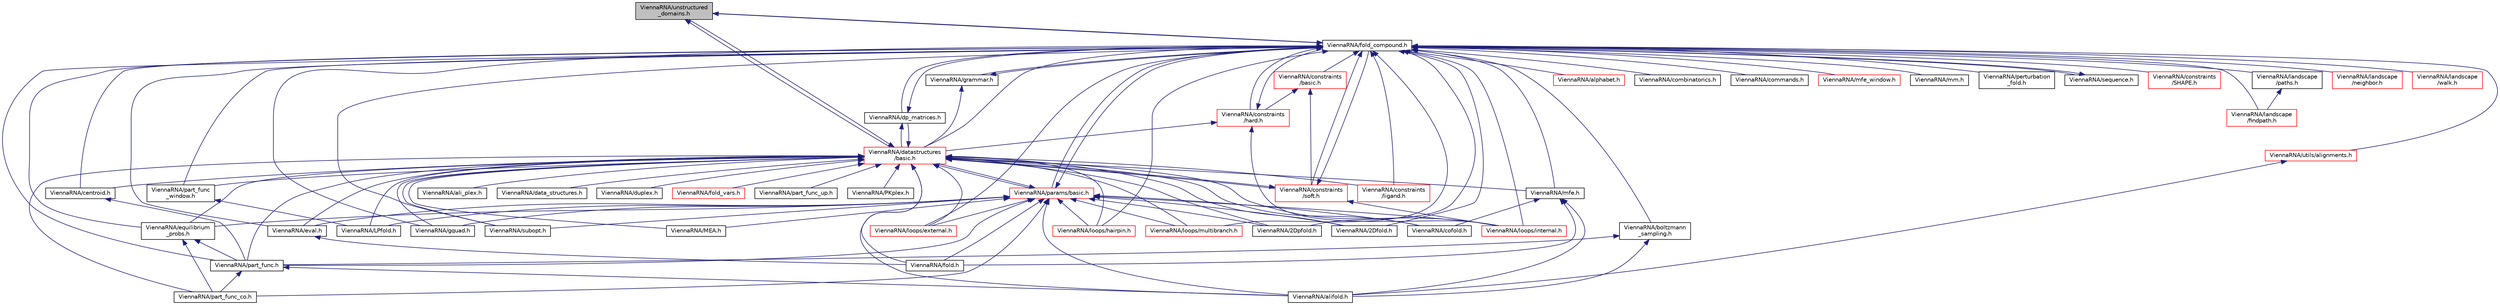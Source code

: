 digraph "ViennaRNA/unstructured_domains.h"
{
 // INTERACTIVE_SVG=YES
 // LATEX_PDF_SIZE
  bgcolor="transparent";
  edge [fontname="Helvetica",fontsize="10",labelfontname="Helvetica",labelfontsize="10"];
  node [fontname="Helvetica",fontsize="10",shape=record];
  Node16 [label="ViennaRNA/unstructured\l_domains.h",height=0.2,width=0.4,color="black", fillcolor="grey75", style="filled", fontcolor="black",tooltip="Functions to modify unstructured domains, e.g. to incorporate ligands binding to unpaired stretches."];
  Node16 -> Node17 [dir="back",color="midnightblue",fontsize="10",style="solid"];
  Node17 [label="ViennaRNA/fold_compound.h",height=0.2,width=0.4,color="black",URL="$fold__compound_8h.html",tooltip="The Basic Fold Compound API."];
  Node17 -> Node18 [dir="back",color="midnightblue",fontsize="10",style="solid"];
  Node18 [label="ViennaRNA/2Dfold.h",height=0.2,width=0.4,color="black",URL="$2Dfold_8h.html",tooltip="MFE structures for base pair distance classes."];
  Node17 -> Node19 [dir="back",color="midnightblue",fontsize="10",style="solid"];
  Node19 [label="ViennaRNA/2Dpfold.h",height=0.2,width=0.4,color="black",URL="$2Dpfold_8h.html",tooltip="Partition function implementations for base pair distance classes."];
  Node17 -> Node20 [dir="back",color="midnightblue",fontsize="10",style="solid"];
  Node20 [label="ViennaRNA/alphabet.h",height=0.2,width=0.4,color="red",URL="$alphabet_8h.html",tooltip="Functions to process, convert, and generally handle different nucleotide and/or base pair alphabets."];
  Node17 -> Node22 [dir="back",color="midnightblue",fontsize="10",style="solid"];
  Node22 [label="ViennaRNA/boltzmann\l_sampling.h",height=0.2,width=0.4,color="black",URL="$boltzmann__sampling_8h.html",tooltip="Boltzmann Sampling of secondary structures from the ensemble."];
  Node22 -> Node23 [dir="back",color="midnightblue",fontsize="10",style="solid"];
  Node23 [label="ViennaRNA/alifold.h",height=0.2,width=0.4,color="black",URL="$alifold_8h.html",tooltip="Functions for comparative structure prediction using RNA sequence alignments."];
  Node22 -> Node24 [dir="back",color="midnightblue",fontsize="10",style="solid"];
  Node24 [label="ViennaRNA/part_func.h",height=0.2,width=0.4,color="black",URL="$part__func_8h.html",tooltip="Partition function implementations."];
  Node24 -> Node23 [dir="back",color="midnightblue",fontsize="10",style="solid"];
  Node24 -> Node25 [dir="back",color="midnightblue",fontsize="10",style="solid"];
  Node25 [label="ViennaRNA/part_func_co.h",height=0.2,width=0.4,color="black",URL="$part__func__co_8h.html",tooltip="Partition function for two RNA sequences."];
  Node17 -> Node26 [dir="back",color="midnightblue",fontsize="10",style="solid"];
  Node26 [label="ViennaRNA/centroid.h",height=0.2,width=0.4,color="black",URL="$centroid_8h.html",tooltip="Centroid structure computation."];
  Node26 -> Node24 [dir="back",color="midnightblue",fontsize="10",style="solid"];
  Node17 -> Node27 [dir="back",color="midnightblue",fontsize="10",style="solid"];
  Node27 [label="ViennaRNA/combinatorics.h",height=0.2,width=0.4,color="black",URL="$combinatorics_8h.html",tooltip="Various implementations that deal with combinatorial aspects of objects."];
  Node17 -> Node28 [dir="back",color="midnightblue",fontsize="10",style="solid"];
  Node28 [label="ViennaRNA/commands.h",height=0.2,width=0.4,color="black",URL="$commands_8h.html",tooltip="Parse and apply different commands that alter the behavior of secondary structure prediction and eval..."];
  Node17 -> Node29 [dir="back",color="midnightblue",fontsize="10",style="solid"];
  Node29 [label="ViennaRNA/dp_matrices.h",height=0.2,width=0.4,color="black",URL="$dp__matrices_8h.html",tooltip="Functions to deal with standard dynamic programming (DP) matrices."];
  Node29 -> Node17 [dir="back",color="midnightblue",fontsize="10",style="solid"];
  Node29 -> Node30 [dir="back",color="midnightblue",fontsize="10",style="solid"];
  Node30 [label="ViennaRNA/datastructures\l/basic.h",height=0.2,width=0.4,color="red",URL="$datastructures_2basic_8h.html",tooltip="Various data structures and pre-processor macros."];
  Node30 -> Node18 [dir="back",color="midnightblue",fontsize="10",style="solid"];
  Node30 -> Node19 [dir="back",color="midnightblue",fontsize="10",style="solid"];
  Node30 -> Node31 [dir="back",color="midnightblue",fontsize="10",style="solid"];
  Node31 [label="ViennaRNA/ali_plex.h",height=0.2,width=0.4,color="black",URL="$ali__plex_8h_source.html",tooltip=" "];
  Node30 -> Node23 [dir="back",color="midnightblue",fontsize="10",style="solid"];
  Node30 -> Node26 [dir="back",color="midnightblue",fontsize="10",style="solid"];
  Node30 -> Node32 [dir="back",color="midnightblue",fontsize="10",style="solid"];
  Node32 [label="ViennaRNA/cofold.h",height=0.2,width=0.4,color="black",URL="$cofold_8h.html",tooltip="MFE implementations for RNA-RNA interaction."];
  Node30 -> Node33 [dir="back",color="midnightblue",fontsize="10",style="solid"];
  Node33 [label="ViennaRNA/data_structures.h",height=0.2,width=0.4,color="black",URL="$data__structures_8h.html",tooltip="Use ViennaRNA/datastructures/basic.h instead."];
  Node30 -> Node29 [dir="back",color="midnightblue",fontsize="10",style="solid"];
  Node30 -> Node34 [dir="back",color="midnightblue",fontsize="10",style="solid"];
  Node34 [label="ViennaRNA/duplex.h",height=0.2,width=0.4,color="black",URL="$duplex_8h.html",tooltip="Functions for simple RNA-RNA duplex interactions."];
  Node30 -> Node35 [dir="back",color="midnightblue",fontsize="10",style="solid"];
  Node35 [label="ViennaRNA/equilibrium\l_probs.h",height=0.2,width=0.4,color="black",URL="$equilibrium__probs_8h.html",tooltip="Equilibrium Probability implementations."];
  Node35 -> Node24 [dir="back",color="midnightblue",fontsize="10",style="solid"];
  Node35 -> Node25 [dir="back",color="midnightblue",fontsize="10",style="solid"];
  Node30 -> Node36 [dir="back",color="midnightblue",fontsize="10",style="solid"];
  Node36 [label="ViennaRNA/eval.h",height=0.2,width=0.4,color="black",URL="$eval_8h.html",tooltip="Functions and variables related to energy evaluation of sequence/structure pairs."];
  Node36 -> Node37 [dir="back",color="midnightblue",fontsize="10",style="solid"];
  Node37 [label="ViennaRNA/fold.h",height=0.2,width=0.4,color="black",URL="$fold_8h.html",tooltip="MFE calculations for single RNA sequences."];
  Node30 -> Node37 [dir="back",color="midnightblue",fontsize="10",style="solid"];
  Node30 -> Node38 [dir="back",color="midnightblue",fontsize="10",style="solid"];
  Node38 [label="ViennaRNA/fold_vars.h",height=0.2,width=0.4,color="red",URL="$fold__vars_8h.html",tooltip="Here all all declarations of the global variables used throughout RNAlib."];
  Node30 -> Node40 [dir="back",color="midnightblue",fontsize="10",style="solid"];
  Node40 [label="ViennaRNA/gquad.h",height=0.2,width=0.4,color="black",URL="$gquad_8h.html",tooltip="G-quadruplexes."];
  Node30 -> Node41 [dir="back",color="midnightblue",fontsize="10",style="solid"];
  Node41 [label="ViennaRNA/LPfold.h",height=0.2,width=0.4,color="black",URL="$LPfold_8h.html",tooltip="Partition function and equilibrium probability implementation for the sliding window algorithm."];
  Node30 -> Node42 [dir="back",color="midnightblue",fontsize="10",style="solid"];
  Node42 [label="ViennaRNA/MEA.h",height=0.2,width=0.4,color="black",URL="$MEA_8h.html",tooltip="Computes a MEA (maximum expected accuracy) structure."];
  Node30 -> Node43 [dir="back",color="midnightblue",fontsize="10",style="solid"];
  Node43 [label="ViennaRNA/mfe.h",height=0.2,width=0.4,color="black",URL="$mfe_8h.html",tooltip="Compute Minimum Free energy (MFE) and backtrace corresponding secondary structures from RNA sequence ..."];
  Node43 -> Node23 [dir="back",color="midnightblue",fontsize="10",style="solid"];
  Node43 -> Node32 [dir="back",color="midnightblue",fontsize="10",style="solid"];
  Node43 -> Node37 [dir="back",color="midnightblue",fontsize="10",style="solid"];
  Node30 -> Node24 [dir="back",color="midnightblue",fontsize="10",style="solid"];
  Node30 -> Node25 [dir="back",color="midnightblue",fontsize="10",style="solid"];
  Node30 -> Node44 [dir="back",color="midnightblue",fontsize="10",style="solid"];
  Node44 [label="ViennaRNA/part_func_up.h",height=0.2,width=0.4,color="black",URL="$part__func__up_8h.html",tooltip="Implementations for accessibility and RNA-RNA interaction as a stepwise process."];
  Node30 -> Node45 [dir="back",color="midnightblue",fontsize="10",style="solid"];
  Node45 [label="ViennaRNA/part_func\l_window.h",height=0.2,width=0.4,color="black",URL="$part__func__window_8h.html",tooltip="Partition function and equilibrium probability implementation for the sliding window algorithm."];
  Node45 -> Node41 [dir="back",color="midnightblue",fontsize="10",style="solid"];
  Node30 -> Node46 [dir="back",color="midnightblue",fontsize="10",style="solid"];
  Node46 [label="ViennaRNA/PKplex.h",height=0.2,width=0.4,color="black",URL="$PKplex_8h_source.html",tooltip=" "];
  Node30 -> Node51 [dir="back",color="midnightblue",fontsize="10",style="solid"];
  Node51 [label="ViennaRNA/subopt.h",height=0.2,width=0.4,color="black",URL="$subopt_8h.html",tooltip="RNAsubopt and density of states declarations."];
  Node30 -> Node16 [dir="back",color="midnightblue",fontsize="10",style="solid"];
  Node30 -> Node52 [dir="back",color="midnightblue",fontsize="10",style="solid"];
  Node52 [label="ViennaRNA/params/basic.h",height=0.2,width=0.4,color="red",URL="$params_2basic_8h.html",tooltip="Functions to deal with sets of energy parameters."];
  Node52 -> Node18 [dir="back",color="midnightblue",fontsize="10",style="solid"];
  Node52 -> Node19 [dir="back",color="midnightblue",fontsize="10",style="solid"];
  Node52 -> Node23 [dir="back",color="midnightblue",fontsize="10",style="solid"];
  Node52 -> Node32 [dir="back",color="midnightblue",fontsize="10",style="solid"];
  Node52 -> Node35 [dir="back",color="midnightblue",fontsize="10",style="solid"];
  Node52 -> Node36 [dir="back",color="midnightblue",fontsize="10",style="solid"];
  Node52 -> Node37 [dir="back",color="midnightblue",fontsize="10",style="solid"];
  Node52 -> Node17 [dir="back",color="midnightblue",fontsize="10",style="solid"];
  Node52 -> Node40 [dir="back",color="midnightblue",fontsize="10",style="solid"];
  Node52 -> Node41 [dir="back",color="midnightblue",fontsize="10",style="solid"];
  Node52 -> Node42 [dir="back",color="midnightblue",fontsize="10",style="solid"];
  Node52 -> Node24 [dir="back",color="midnightblue",fontsize="10",style="solid"];
  Node52 -> Node25 [dir="back",color="midnightblue",fontsize="10",style="solid"];
  Node52 -> Node51 [dir="back",color="midnightblue",fontsize="10",style="solid"];
  Node52 -> Node55 [dir="back",color="midnightblue",fontsize="10",style="solid"];
  Node55 [label="ViennaRNA/loops/external.h",height=0.2,width=0.4,color="red",URL="$external_8h.html",tooltip="Energy evaluation of exterior loops for MFE and partition function calculations."];
  Node52 -> Node59 [dir="back",color="midnightblue",fontsize="10",style="solid"];
  Node59 [label="ViennaRNA/loops/hairpin.h",height=0.2,width=0.4,color="red",URL="$hairpin_8h.html",tooltip="Energy evaluation of hairpin loops for MFE and partition function calculations."];
  Node52 -> Node61 [dir="back",color="midnightblue",fontsize="10",style="solid"];
  Node61 [label="ViennaRNA/loops/internal.h",height=0.2,width=0.4,color="red",URL="$internal_8h.html",tooltip="Energy evaluation of interior loops for MFE and partition function calculations."];
  Node52 -> Node63 [dir="back",color="midnightblue",fontsize="10",style="solid"];
  Node63 [label="ViennaRNA/loops/multibranch.h",height=0.2,width=0.4,color="red",URL="$multibranch_8h.html",tooltip="Energy evaluation of multibranch loops for MFE and partition function calculations."];
  Node52 -> Node30 [dir="back",color="midnightblue",fontsize="10",style="solid"];
  Node30 -> Node55 [dir="back",color="midnightblue",fontsize="10",style="solid"];
  Node30 -> Node59 [dir="back",color="midnightblue",fontsize="10",style="solid"];
  Node30 -> Node61 [dir="back",color="midnightblue",fontsize="10",style="solid"];
  Node30 -> Node63 [dir="back",color="midnightblue",fontsize="10",style="solid"];
  Node30 -> Node65 [dir="back",color="midnightblue",fontsize="10",style="solid"];
  Node65 [label="ViennaRNA/constraints\l/ligand.h",height=0.2,width=0.4,color="red",URL="$ligand_8h.html",tooltip="Functions for incorporation of ligands binding to hairpin and interior loop motifs using the soft con..."];
  Node30 -> Node68 [dir="back",color="midnightblue",fontsize="10",style="solid"];
  Node68 [label="ViennaRNA/constraints\l/soft.h",height=0.2,width=0.4,color="red",URL="$soft_8h.html",tooltip="Functions and data structures for secondary structure soft constraints."];
  Node68 -> Node17 [dir="back",color="midnightblue",fontsize="10",style="solid"];
  Node68 -> Node61 [dir="back",color="midnightblue",fontsize="10",style="solid"];
  Node68 -> Node30 [dir="back",color="midnightblue",fontsize="10",style="solid"];
  Node17 -> Node35 [dir="back",color="midnightblue",fontsize="10",style="solid"];
  Node17 -> Node36 [dir="back",color="midnightblue",fontsize="10",style="solid"];
  Node17 -> Node40 [dir="back",color="midnightblue",fontsize="10",style="solid"];
  Node17 -> Node85 [dir="back",color="midnightblue",fontsize="10",style="solid"];
  Node85 [label="ViennaRNA/grammar.h",height=0.2,width=0.4,color="black",URL="$grammar_8h.html",tooltip="Implementations for the RNA folding grammar."];
  Node85 -> Node17 [dir="back",color="midnightblue",fontsize="10",style="solid"];
  Node85 -> Node30 [dir="back",color="midnightblue",fontsize="10",style="solid"];
  Node17 -> Node43 [dir="back",color="midnightblue",fontsize="10",style="solid"];
  Node17 -> Node86 [dir="back",color="midnightblue",fontsize="10",style="solid"];
  Node86 [label="ViennaRNA/mfe_window.h",height=0.2,width=0.4,color="red",URL="$mfe__window_8h.html",tooltip="Compute local Minimum Free Energy (MFE) using a sliding window approach and backtrace corresponding s..."];
  Node17 -> Node88 [dir="back",color="midnightblue",fontsize="10",style="solid"];
  Node88 [label="ViennaRNA/mm.h",height=0.2,width=0.4,color="black",URL="$mm_8h.html",tooltip="Several Maximum Matching implementations."];
  Node17 -> Node24 [dir="back",color="midnightblue",fontsize="10",style="solid"];
  Node17 -> Node45 [dir="back",color="midnightblue",fontsize="10",style="solid"];
  Node17 -> Node89 [dir="back",color="midnightblue",fontsize="10",style="solid"];
  Node89 [label="ViennaRNA/perturbation\l_fold.h",height=0.2,width=0.4,color="black",URL="$perturbation__fold_8h.html",tooltip="Find a vector of perturbation energies that minimizes the discripancies between predicted and observe..."];
  Node17 -> Node90 [dir="back",color="midnightblue",fontsize="10",style="solid"];
  Node90 [label="ViennaRNA/sequence.h",height=0.2,width=0.4,color="black",URL="$sequence_8h.html",tooltip="Functions and data structures related to sequence representations ,."];
  Node90 -> Node17 [dir="back",color="midnightblue",fontsize="10",style="solid"];
  Node17 -> Node51 [dir="back",color="midnightblue",fontsize="10",style="solid"];
  Node17 -> Node16 [dir="back",color="midnightblue",fontsize="10",style="solid"];
  Node17 -> Node52 [dir="back",color="midnightblue",fontsize="10",style="solid"];
  Node17 -> Node55 [dir="back",color="midnightblue",fontsize="10",style="solid"];
  Node17 -> Node59 [dir="back",color="midnightblue",fontsize="10",style="solid"];
  Node17 -> Node61 [dir="back",color="midnightblue",fontsize="10",style="solid"];
  Node17 -> Node63 [dir="back",color="midnightblue",fontsize="10",style="solid"];
  Node17 -> Node91 [dir="back",color="midnightblue",fontsize="10",style="solid"];
  Node91 [label="ViennaRNA/constraints\l/basic.h",height=0.2,width=0.4,color="red",URL="$constraints_2basic_8h.html",tooltip="Functions and data structures for constraining secondary structure predictions and evaluation."];
  Node91 -> Node92 [dir="back",color="midnightblue",fontsize="10",style="solid"];
  Node92 [label="ViennaRNA/constraints\l/hard.h",height=0.2,width=0.4,color="red",URL="$hard_8h.html",tooltip="Functions and data structures for handling of secondary structure hard constraints."];
  Node92 -> Node17 [dir="back",color="midnightblue",fontsize="10",style="solid"];
  Node92 -> Node61 [dir="back",color="midnightblue",fontsize="10",style="solid"];
  Node92 -> Node30 [dir="back",color="midnightblue",fontsize="10",style="solid"];
  Node91 -> Node68 [dir="back",color="midnightblue",fontsize="10",style="solid"];
  Node17 -> Node92 [dir="back",color="midnightblue",fontsize="10",style="solid"];
  Node17 -> Node65 [dir="back",color="midnightblue",fontsize="10",style="solid"];
  Node17 -> Node94 [dir="back",color="midnightblue",fontsize="10",style="solid"];
  Node94 [label="ViennaRNA/constraints\l/SHAPE.h",height=0.2,width=0.4,color="red",URL="$SHAPE_8h.html",tooltip="This module provides function to incorporate SHAPE reactivity data into the folding recursions by mea..."];
  Node17 -> Node68 [dir="back",color="midnightblue",fontsize="10",style="solid"];
  Node17 -> Node96 [dir="back",color="midnightblue",fontsize="10",style="solid"];
  Node96 [label="ViennaRNA/landscape\l/findpath.h",height=0.2,width=0.4,color="red",URL="$landscape_2findpath_8h.html",tooltip="A breadth-first search heuristic for optimal direct folding paths."];
  Node17 -> Node98 [dir="back",color="midnightblue",fontsize="10",style="solid"];
  Node98 [label="ViennaRNA/landscape\l/neighbor.h",height=0.2,width=0.4,color="red",URL="$landscape_2neighbor_8h.html",tooltip="Methods to compute the neighbors of an RNA secondary structure."];
  Node17 -> Node101 [dir="back",color="midnightblue",fontsize="10",style="solid"];
  Node101 [label="ViennaRNA/landscape\l/paths.h",height=0.2,width=0.4,color="black",URL="$paths_8h.html",tooltip="API for computing (optimal) (re-)folding paths between secondary structures."];
  Node101 -> Node96 [dir="back",color="midnightblue",fontsize="10",style="solid"];
  Node17 -> Node102 [dir="back",color="midnightblue",fontsize="10",style="solid"];
  Node102 [label="ViennaRNA/landscape\l/walk.h",height=0.2,width=0.4,color="red",URL="$landscape_2walk_8h.html",tooltip="Methods to generate particular paths such as gradient or random walks through the energy landscape of..."];
  Node17 -> Node103 [dir="back",color="midnightblue",fontsize="10",style="solid"];
  Node103 [label="ViennaRNA/utils/alignments.h",height=0.2,width=0.4,color="red",URL="$utils_2alignments_8h.html",tooltip="Various utility- and helper-functions for sequence alignments and comparative structure prediction."];
  Node103 -> Node23 [dir="back",color="midnightblue",fontsize="10",style="solid"];
  Node17 -> Node30 [dir="back",color="midnightblue",fontsize="10",style="solid"];
  Node16 -> Node30 [dir="back",color="midnightblue",fontsize="10",style="solid"];
}
